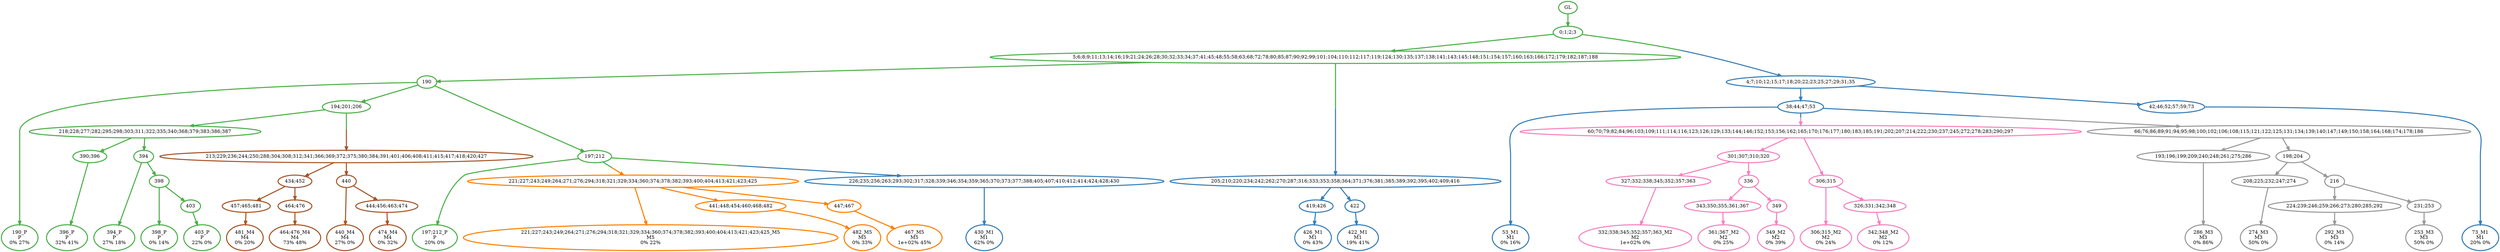 digraph T {
	{
		rank=same
		64 [penwidth=3,colorscheme=set19,color=3,label="190_P\nP\n0% 27%"]
		60 [penwidth=3,colorscheme=set19,color=3,label="396_P\nP\n32% 41%"]
		58 [penwidth=3,colorscheme=set19,color=3,label="394_P\nP\n27% 18%"]
		56 [penwidth=3,colorscheme=set19,color=3,label="398_P\nP\n0% 14%"]
		54 [penwidth=3,colorscheme=set19,color=3,label="403_P\nP\n22% 0%"]
		52 [penwidth=3,colorscheme=set19,color=3,label="197;212_P\nP\n20% 0%"]
		50 [penwidth=3,colorscheme=set19,color=2,label="53_M1\nM1\n0% 16%"]
		48 [penwidth=3,colorscheme=set19,color=2,label="73_M1\nM1\n20% 0%"]
		47 [penwidth=3,colorscheme=set19,color=2,label="430_M1\nM1\n62% 0%"]
		45 [penwidth=3,colorscheme=set19,color=2,label="426_M1\nM1\n0% 43%"]
		43 [penwidth=3,colorscheme=set19,color=2,label="422_M1\nM1\n19% 41%"]
		40 [penwidth=3,colorscheme=set19,color=8,label="332;338;345;352;357;363_M2\nM2\n1e+02% 0%"]
		37 [penwidth=3,colorscheme=set19,color=8,label="361;367_M2\nM2\n0% 25%"]
		35 [penwidth=3,colorscheme=set19,color=8,label="349_M2\nM2\n0% 39%"]
		33 [penwidth=3,colorscheme=set19,color=8,label="306;315_M2\nM2\n0% 24%"]
		31 [penwidth=3,colorscheme=set19,color=8,label="342;348_M2\nM2\n0% 12%"]
		29 [penwidth=3,colorscheme=set19,color=9,label="286_M3\nM3\n0% 86%"]
		26 [penwidth=3,colorscheme=set19,color=9,label="274_M3\nM3\n50% 0%"]
		23 [penwidth=3,colorscheme=set19,color=9,label="292_M3\nM3\n0% 14%"]
		21 [penwidth=3,colorscheme=set19,color=9,label="253_M3\nM3\n50% 0%"]
		18 [penwidth=3,colorscheme=set19,color=7,label="481_M4\nM4\n0% 20%"]
		16 [penwidth=3,colorscheme=set19,color=7,label="464;476_M4\nM4\n73% 48%"]
		14 [penwidth=3,colorscheme=set19,color=7,label="440_M4\nM4\n27% 0%"]
		12 [penwidth=3,colorscheme=set19,color=7,label="474_M4\nM4\n0% 32%"]
		11 [penwidth=3,colorscheme=set19,color=5,label="221;227;243;249;264;271;276;294;318;321;329;334;360;374;378;382;393;400;404;413;421;423;425_M5\nM5\n0% 22%"]
		9 [penwidth=3,colorscheme=set19,color=5,label="482_M5\nM5\n0% 33%"]
		7 [penwidth=3,colorscheme=set19,color=5,label="467_M5\nM5\n1e+02% 45%"]
	}
	68 [penwidth=3,colorscheme=set19,color=3,label="GL"]
	67 [penwidth=3,colorscheme=set19,color=3,label="0;1;2;3"]
	66 [penwidth=3,colorscheme=set19,color=3,label="5;6;8;9;11;13;14;16;19;21;24;26;28;30;32;33;34;37;41;45;48;55;58;63;68;72;78;80;85;87;90;92;99;101;104;110;112;117;119;124;130;135;137;138;141;143;145;148;151;154;157;160;163;166;172;179;182;187;188"]
	65 [penwidth=3,colorscheme=set19,color=3,label="190"]
	63 [penwidth=3,colorscheme=set19,color=3,label="194;201;206"]
	62 [penwidth=3,colorscheme=set19,color=3,label="218;228;277;282;295;298;303;311;322;335;340;368;379;383;386;387"]
	61 [penwidth=3,colorscheme=set19,color=3,label="390;396"]
	59 [penwidth=3,colorscheme=set19,color=3,label="394"]
	57 [penwidth=3,colorscheme=set19,color=3,label="398"]
	55 [penwidth=3,colorscheme=set19,color=3,label="403"]
	53 [penwidth=3,colorscheme=set19,color=3,label="197;212"]
	51 [penwidth=3,colorscheme=set19,color=2,label="38;44;47;53"]
	49 [penwidth=3,colorscheme=set19,color=2,label="42;46;52;57;59;73"]
	46 [penwidth=3,colorscheme=set19,color=2,label="419;426"]
	44 [penwidth=3,colorscheme=set19,color=2,label="422"]
	42 [penwidth=3,colorscheme=set19,color=8,label="301;307;310;320"]
	41 [penwidth=3,colorscheme=set19,color=8,label="327;332;338;345;352;357;363"]
	39 [penwidth=3,colorscheme=set19,color=8,label="336"]
	38 [penwidth=3,colorscheme=set19,color=8,label="343;350;355;361;367"]
	36 [penwidth=3,colorscheme=set19,color=8,label="349"]
	34 [penwidth=3,colorscheme=set19,color=8,label="306;315"]
	32 [penwidth=3,colorscheme=set19,color=8,label="326;331;342;348"]
	30 [penwidth=3,colorscheme=set19,color=9,label="193;196;199;209;240;248;261;275;286"]
	28 [penwidth=3,colorscheme=set19,color=9,label="198;204"]
	27 [penwidth=3,colorscheme=set19,color=9,label="208;225;232;247;274"]
	25 [penwidth=3,colorscheme=set19,color=9,label="216"]
	24 [penwidth=3,colorscheme=set19,color=9,label="224;239;246;259;266;273;280;285;292"]
	22 [penwidth=3,colorscheme=set19,color=9,label="231;253"]
	20 [penwidth=3,colorscheme=set19,color=7,label="434;452"]
	19 [penwidth=3,colorscheme=set19,color=7,label="457;465;481"]
	17 [penwidth=3,colorscheme=set19,color=7,label="464;476"]
	15 [penwidth=3,colorscheme=set19,color=7,label="440"]
	13 [penwidth=3,colorscheme=set19,color=7,label="444;456;463;474"]
	10 [penwidth=3,colorscheme=set19,color=5,label="441;448;454;460;468;482"]
	8 [penwidth=3,colorscheme=set19,color=5,label="447;467"]
	6 [penwidth=3,colorscheme=set19,color=8,label="60;70;79;82;84;96;103;109;111;114;116;123;126;129;133;144;146;152;153;156;162;165;170;176;177;180;183;185;191;202;207;214;222;230;237;245;272;278;283;290;297"]
	5 [penwidth=3,colorscheme=set19,color=9,label="66;76;86;89;91;94;95;98;100;102;106;108;115;121;122;125;131;134;139;140;147;149;150;158;164;168;174;178;186"]
	4 [penwidth=3,colorscheme=set19,color=5,label="221;227;243;249;264;271;276;294;318;321;329;334;360;374;378;382;393;400;404;413;421;423;425"]
	3 [penwidth=3,colorscheme=set19,color=7,label="213;229;236;244;250;288;304;308;312;341;366;369;372;375;380;384;391;401;406;408;411;415;417;418;420;427"]
	2 [penwidth=3,colorscheme=set19,color=2,label="205;210;220;234;242;262;270;287;316;333;353;358;364;371;376;381;385;389;392;395;402;409;416"]
	1 [penwidth=3,colorscheme=set19,color=2,label="226;235;256;263;293;302;317;328;339;346;354;359;365;370;373;377;388;405;407;410;412;414;424;428;430"]
	0 [penwidth=3,colorscheme=set19,color=2,label="4;7;10;12;15;17;18;20;22;23;25;27;29;31;35"]
	68 -> 67 [penwidth=3,colorscheme=set19,color=3]
	67 -> 66 [penwidth=3,colorscheme=set19,color=3]
	67 -> 0 [penwidth=3,colorscheme=set19,color="3;0.5:2"]
	66 -> 65 [penwidth=3,colorscheme=set19,color=3]
	66 -> 2 [penwidth=3,colorscheme=set19,color="3;0.5:2"]
	65 -> 64 [penwidth=3,colorscheme=set19,color=3]
	65 -> 63 [penwidth=3,colorscheme=set19,color=3]
	65 -> 53 [penwidth=3,colorscheme=set19,color=3]
	63 -> 62 [penwidth=3,colorscheme=set19,color=3]
	63 -> 3 [penwidth=3,colorscheme=set19,color="3;0.5:7"]
	62 -> 59 [penwidth=3,colorscheme=set19,color=3]
	62 -> 61 [penwidth=3,colorscheme=set19,color=3]
	61 -> 60 [penwidth=3,colorscheme=set19,color=3]
	59 -> 58 [penwidth=3,colorscheme=set19,color=3]
	59 -> 57 [penwidth=3,colorscheme=set19,color=3]
	57 -> 56 [penwidth=3,colorscheme=set19,color=3]
	57 -> 55 [penwidth=3,colorscheme=set19,color=3]
	55 -> 54 [penwidth=3,colorscheme=set19,color=3]
	53 -> 52 [penwidth=3,colorscheme=set19,color=3]
	53 -> 4 [penwidth=3,colorscheme=set19,color="3;0.5:5"]
	53 -> 1 [penwidth=3,colorscheme=set19,color="3;0.5:2"]
	51 -> 50 [penwidth=3,colorscheme=set19,color=2]
	51 -> 5 [penwidth=3,colorscheme=set19,color="2;0.5:9"]
	51 -> 6 [penwidth=3,colorscheme=set19,color="2;0.5:8"]
	49 -> 48 [penwidth=3,colorscheme=set19,color=2]
	46 -> 45 [penwidth=3,colorscheme=set19,color=2]
	44 -> 43 [penwidth=3,colorscheme=set19,color=2]
	42 -> 39 [penwidth=3,colorscheme=set19,color=8]
	42 -> 41 [penwidth=3,colorscheme=set19,color=8]
	41 -> 40 [penwidth=3,colorscheme=set19,color=8]
	39 -> 36 [penwidth=3,colorscheme=set19,color=8]
	39 -> 38 [penwidth=3,colorscheme=set19,color=8]
	38 -> 37 [penwidth=3,colorscheme=set19,color=8]
	36 -> 35 [penwidth=3,colorscheme=set19,color=8]
	34 -> 33 [penwidth=3,colorscheme=set19,color=8]
	34 -> 32 [penwidth=3,colorscheme=set19,color=8]
	32 -> 31 [penwidth=3,colorscheme=set19,color=8]
	30 -> 29 [penwidth=3,colorscheme=set19,color=9]
	28 -> 25 [penwidth=3,colorscheme=set19,color=9]
	28 -> 27 [penwidth=3,colorscheme=set19,color=9]
	27 -> 26 [penwidth=3,colorscheme=set19,color=9]
	25 -> 22 [penwidth=3,colorscheme=set19,color=9]
	25 -> 24 [penwidth=3,colorscheme=set19,color=9]
	24 -> 23 [penwidth=3,colorscheme=set19,color=9]
	22 -> 21 [penwidth=3,colorscheme=set19,color=9]
	20 -> 17 [penwidth=3,colorscheme=set19,color=7]
	20 -> 19 [penwidth=3,colorscheme=set19,color=7]
	19 -> 18 [penwidth=3,colorscheme=set19,color=7]
	17 -> 16 [penwidth=3,colorscheme=set19,color=7]
	15 -> 14 [penwidth=3,colorscheme=set19,color=7]
	15 -> 13 [penwidth=3,colorscheme=set19,color=7]
	13 -> 12 [penwidth=3,colorscheme=set19,color=7]
	10 -> 9 [penwidth=3,colorscheme=set19,color=5]
	8 -> 7 [penwidth=3,colorscheme=set19,color=5]
	6 -> 42 [penwidth=3,colorscheme=set19,color=8]
	6 -> 34 [penwidth=3,colorscheme=set19,color=8]
	5 -> 30 [penwidth=3,colorscheme=set19,color=9]
	5 -> 28 [penwidth=3,colorscheme=set19,color=9]
	4 -> 11 [penwidth=3,colorscheme=set19,color=5]
	4 -> 10 [penwidth=3,colorscheme=set19,color=5]
	4 -> 8 [penwidth=3,colorscheme=set19,color=5]
	3 -> 20 [penwidth=3,colorscheme=set19,color=7]
	3 -> 15 [penwidth=3,colorscheme=set19,color=7]
	2 -> 46 [penwidth=3,colorscheme=set19,color=2]
	2 -> 44 [penwidth=3,colorscheme=set19,color=2]
	1 -> 47 [penwidth=3,colorscheme=set19,color=2]
	0 -> 51 [penwidth=3,colorscheme=set19,color=2]
	0 -> 49 [penwidth=3,colorscheme=set19,color=2]
}
